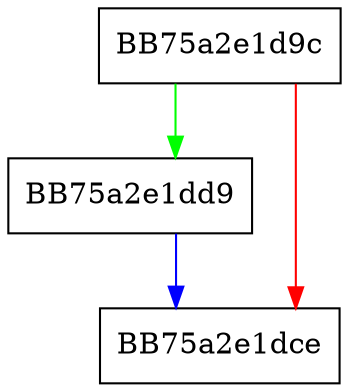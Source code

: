 digraph init {
  node [shape="box"];
  graph [splines=ortho];
  BB75a2e1d9c -> BB75a2e1dd9 [color="green"];
  BB75a2e1d9c -> BB75a2e1dce [color="red"];
  BB75a2e1dd9 -> BB75a2e1dce [color="blue"];
}
